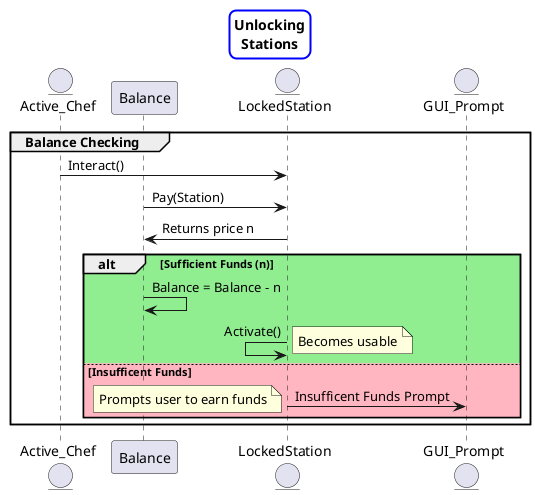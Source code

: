 ' Preview with Alt D
' Sequence Diagram for Unlocking Locked Stations 
@startuml
skinparam titleBorderRoundCorner 15
skinparam titleBorderThickness 2
skinparam titleBorderColor blue
title Unlocking\nStations

entity Active_Chef as Chef
participant Balance as Money
entity LockedStation as Station
entity GUI_Prompt as GUI

' Checking for correct funds
group Balance Checking
    Chef -> Station : Interact()
    Money -> Station : Pay(Station)
    Money <- Station : Returns price n
    ' Unlocks Stations / prompts user to earn money
    alt #LightGreen Sufficient Funds (n)
        Money -> Money : Balance = Balance - n
        Station <- Station  : Activate()
        note right : Becomes usable
    else #LightPink Insufficent Funds
        Station -> GUI : Insufficent Funds Prompt
        note left: Prompts user to earn funds
    end
end
@enduml